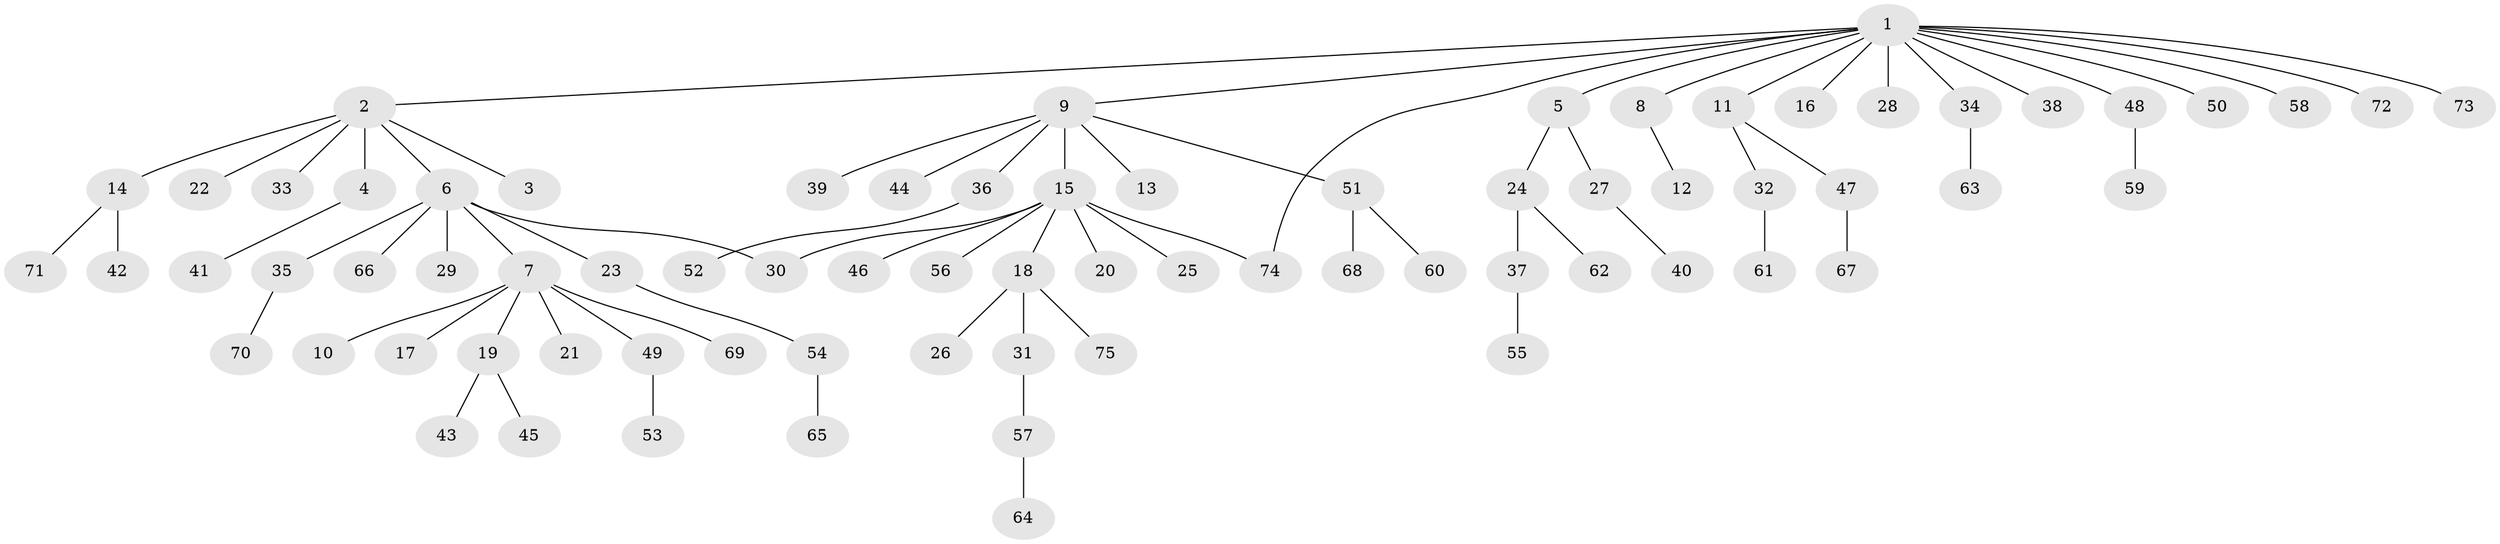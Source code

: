 // original degree distribution, {17: 0.009345794392523364, 8: 0.037383177570093455, 1: 0.6074766355140186, 3: 0.11214953271028037, 4: 0.037383177570093455, 2: 0.17757009345794392, 9: 0.009345794392523364, 5: 0.009345794392523364}
// Generated by graph-tools (version 1.1) at 2025/50/03/04/25 22:50:11]
// undirected, 75 vertices, 76 edges
graph export_dot {
  node [color=gray90,style=filled];
  1;
  2;
  3;
  4;
  5;
  6;
  7;
  8;
  9;
  10;
  11;
  12;
  13;
  14;
  15;
  16;
  17;
  18;
  19;
  20;
  21;
  22;
  23;
  24;
  25;
  26;
  27;
  28;
  29;
  30;
  31;
  32;
  33;
  34;
  35;
  36;
  37;
  38;
  39;
  40;
  41;
  42;
  43;
  44;
  45;
  46;
  47;
  48;
  49;
  50;
  51;
  52;
  53;
  54;
  55;
  56;
  57;
  58;
  59;
  60;
  61;
  62;
  63;
  64;
  65;
  66;
  67;
  68;
  69;
  70;
  71;
  72;
  73;
  74;
  75;
  1 -- 2 [weight=1.0];
  1 -- 5 [weight=1.0];
  1 -- 8 [weight=1.0];
  1 -- 9 [weight=1.0];
  1 -- 11 [weight=1.0];
  1 -- 16 [weight=1.0];
  1 -- 28 [weight=1.0];
  1 -- 34 [weight=1.0];
  1 -- 38 [weight=1.0];
  1 -- 48 [weight=1.0];
  1 -- 50 [weight=1.0];
  1 -- 58 [weight=1.0];
  1 -- 72 [weight=1.0];
  1 -- 73 [weight=1.0];
  1 -- 74 [weight=1.0];
  2 -- 3 [weight=1.0];
  2 -- 4 [weight=1.0];
  2 -- 6 [weight=1.0];
  2 -- 14 [weight=1.0];
  2 -- 22 [weight=1.0];
  2 -- 33 [weight=1.0];
  4 -- 41 [weight=1.0];
  5 -- 24 [weight=1.0];
  5 -- 27 [weight=1.0];
  6 -- 7 [weight=1.0];
  6 -- 23 [weight=1.0];
  6 -- 29 [weight=1.0];
  6 -- 30 [weight=1.0];
  6 -- 35 [weight=1.0];
  6 -- 66 [weight=1.0];
  7 -- 10 [weight=1.0];
  7 -- 17 [weight=1.0];
  7 -- 19 [weight=1.0];
  7 -- 21 [weight=1.0];
  7 -- 49 [weight=1.0];
  7 -- 69 [weight=1.0];
  8 -- 12 [weight=1.0];
  9 -- 13 [weight=1.0];
  9 -- 15 [weight=1.0];
  9 -- 36 [weight=1.0];
  9 -- 39 [weight=1.0];
  9 -- 44 [weight=1.0];
  9 -- 51 [weight=1.0];
  11 -- 32 [weight=1.0];
  11 -- 47 [weight=1.0];
  14 -- 42 [weight=1.0];
  14 -- 71 [weight=1.0];
  15 -- 18 [weight=1.0];
  15 -- 20 [weight=1.0];
  15 -- 25 [weight=1.0];
  15 -- 30 [weight=1.0];
  15 -- 46 [weight=1.0];
  15 -- 56 [weight=1.0];
  15 -- 74 [weight=1.0];
  18 -- 26 [weight=1.0];
  18 -- 31 [weight=1.0];
  18 -- 75 [weight=1.0];
  19 -- 43 [weight=1.0];
  19 -- 45 [weight=1.0];
  23 -- 54 [weight=1.0];
  24 -- 37 [weight=1.0];
  24 -- 62 [weight=1.0];
  27 -- 40 [weight=1.0];
  31 -- 57 [weight=1.0];
  32 -- 61 [weight=1.0];
  34 -- 63 [weight=1.0];
  35 -- 70 [weight=1.0];
  36 -- 52 [weight=1.0];
  37 -- 55 [weight=1.0];
  47 -- 67 [weight=1.0];
  48 -- 59 [weight=1.0];
  49 -- 53 [weight=1.0];
  51 -- 60 [weight=1.0];
  51 -- 68 [weight=1.0];
  54 -- 65 [weight=1.0];
  57 -- 64 [weight=1.0];
}
